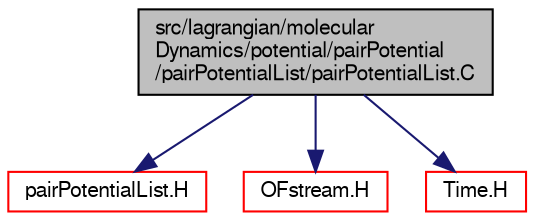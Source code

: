 digraph "src/lagrangian/molecularDynamics/potential/pairPotential/pairPotentialList/pairPotentialList.C"
{
  bgcolor="transparent";
  edge [fontname="FreeSans",fontsize="10",labelfontname="FreeSans",labelfontsize="10"];
  node [fontname="FreeSans",fontsize="10",shape=record];
  Node0 [label="src/lagrangian/molecular\lDynamics/potential/pairPotential\l/pairPotentialList/pairPotentialList.C",height=0.2,width=0.4,color="black", fillcolor="grey75", style="filled", fontcolor="black"];
  Node0 -> Node1 [color="midnightblue",fontsize="10",style="solid",fontname="FreeSans"];
  Node1 [label="pairPotentialList.H",height=0.2,width=0.4,color="red",URL="$a06575.html"];
  Node0 -> Node226 [color="midnightblue",fontsize="10",style="solid",fontname="FreeSans"];
  Node226 [label="OFstream.H",height=0.2,width=0.4,color="red",URL="$a09065.html"];
  Node0 -> Node228 [color="midnightblue",fontsize="10",style="solid",fontname="FreeSans"];
  Node228 [label="Time.H",height=0.2,width=0.4,color="red",URL="$a09311.html"];
}
